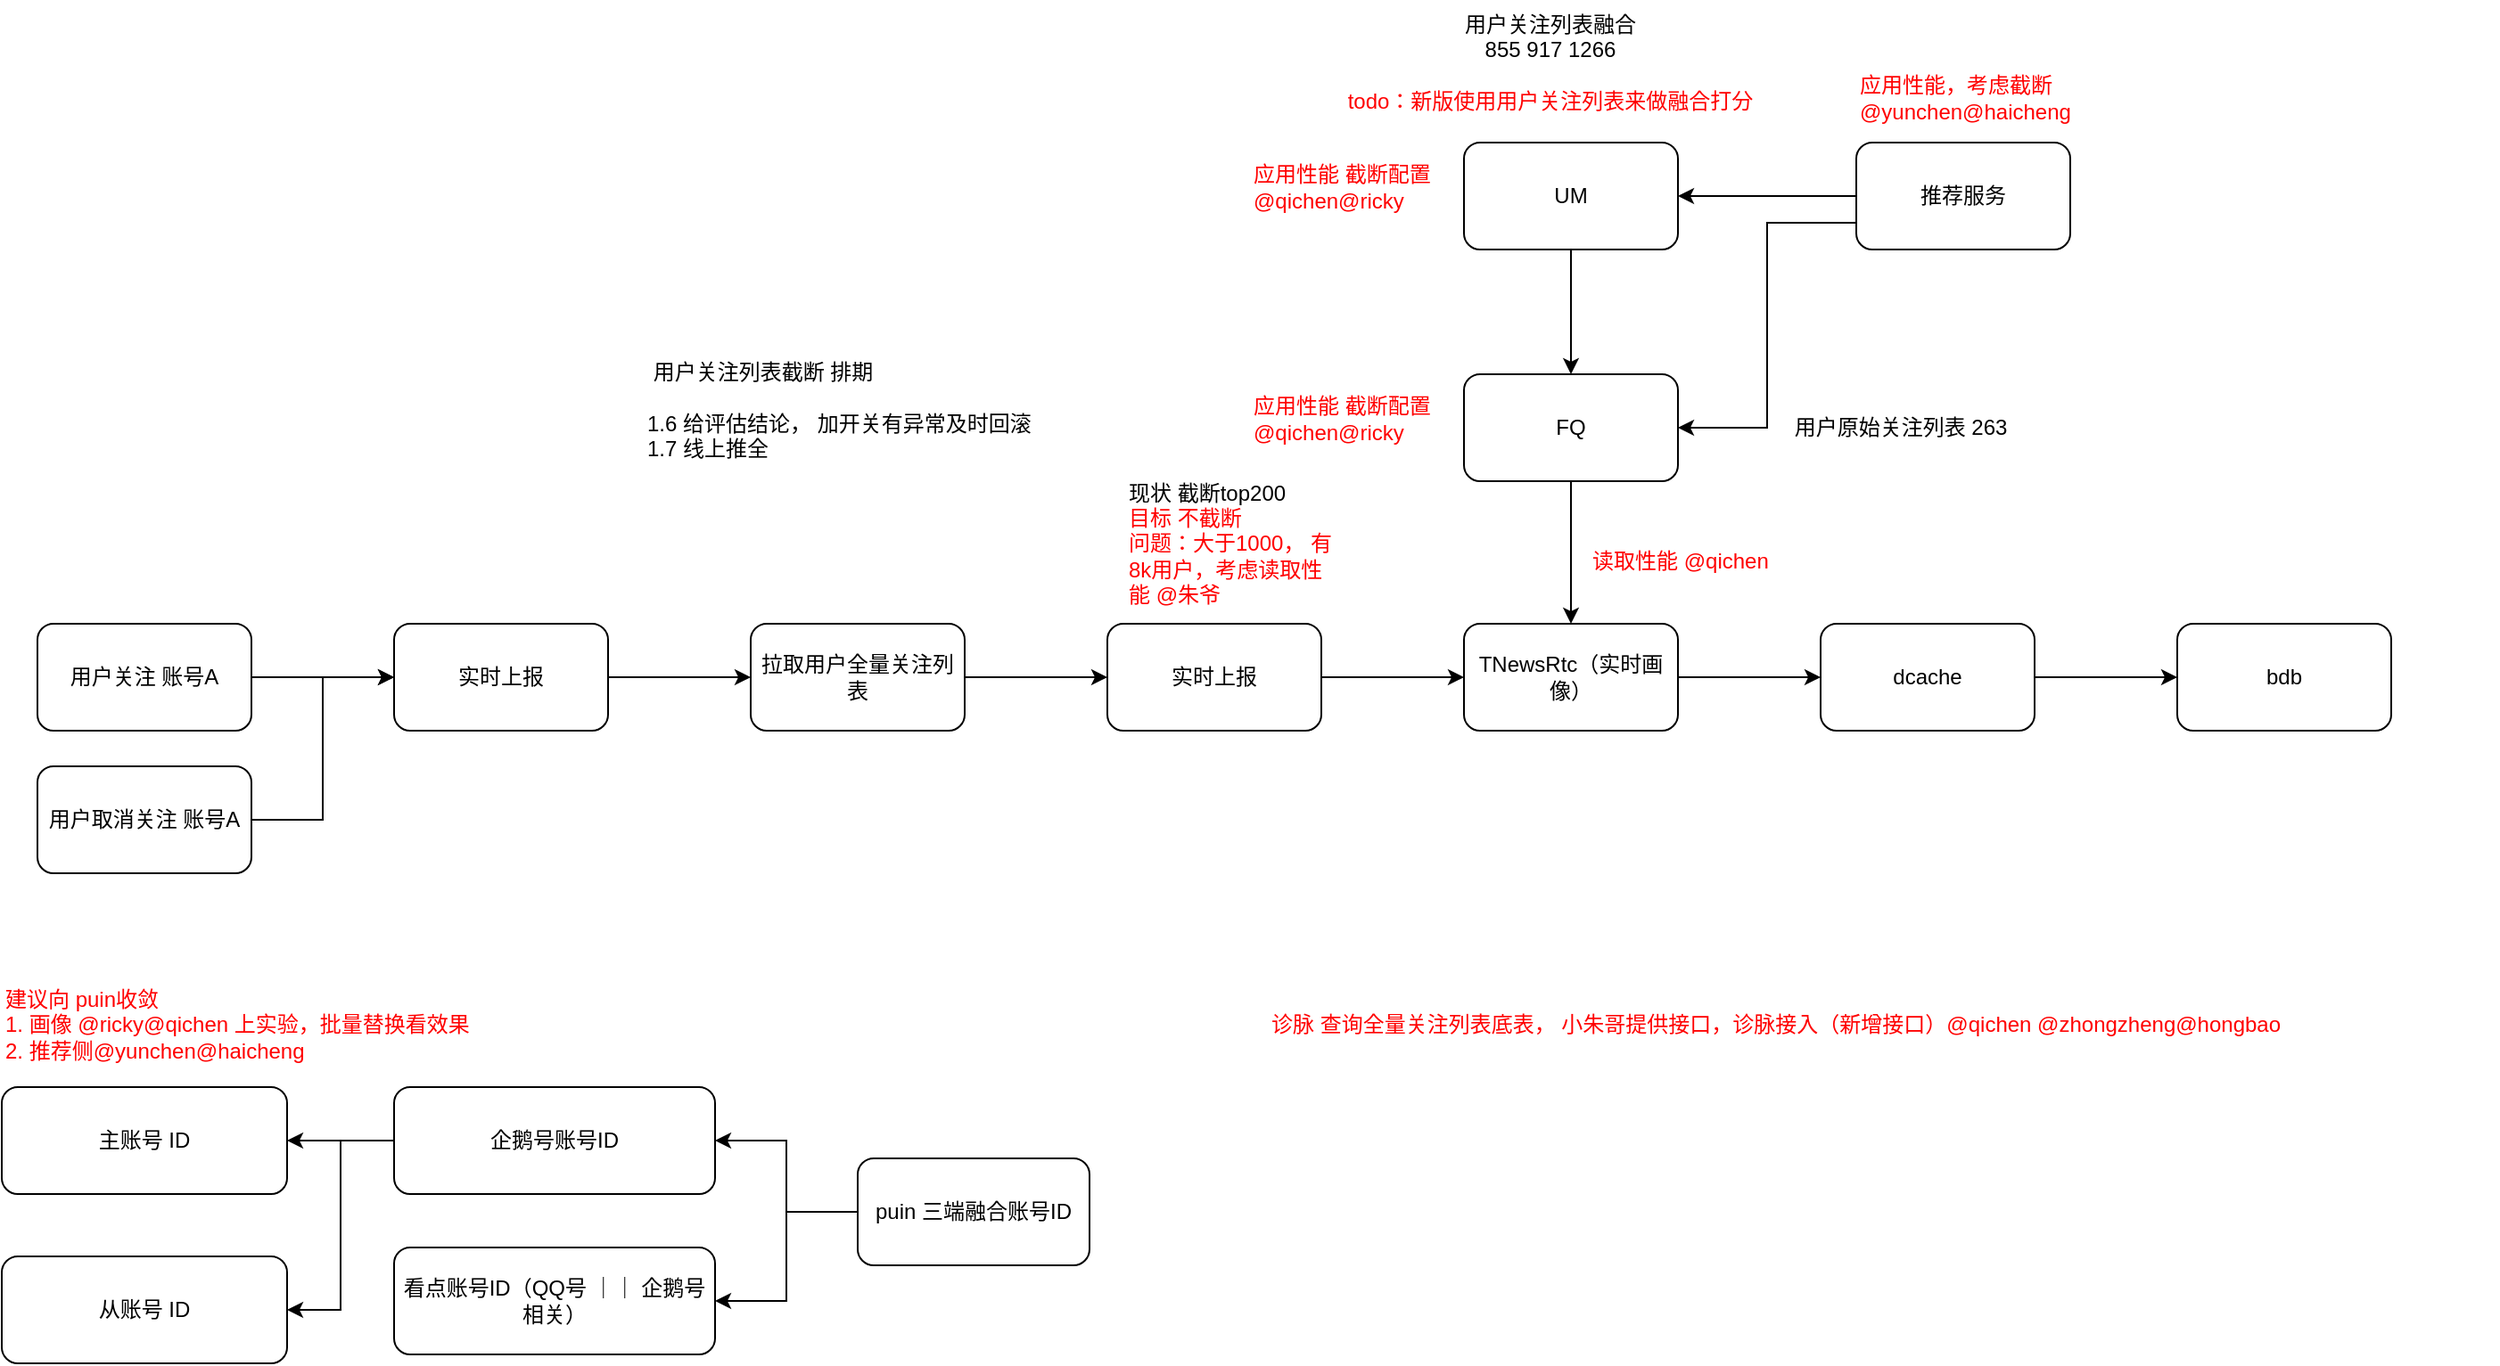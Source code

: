 <mxfile version="26.0.2">
  <diagram name="第 1 页" id="9ObKdgJYu0peYSJCS-nI">
    <mxGraphModel dx="2069" dy="1903" grid="1" gridSize="10" guides="1" tooltips="1" connect="1" arrows="1" fold="1" page="1" pageScale="1" pageWidth="827" pageHeight="1169" math="0" shadow="0">
      <root>
        <mxCell id="0" />
        <mxCell id="1" parent="0" />
        <mxCell id="NvDquahLOxgJOPCi-R8I-5" value="" style="edgeStyle=orthogonalEdgeStyle;rounded=0;orthogonalLoop=1;jettySize=auto;html=1;" edge="1" parent="1" source="NvDquahLOxgJOPCi-R8I-3" target="NvDquahLOxgJOPCi-R8I-4">
          <mxGeometry relative="1" as="geometry" />
        </mxCell>
        <mxCell id="NvDquahLOxgJOPCi-R8I-3" value="用户关注 账号A" style="rounded=1;whiteSpace=wrap;html=1;" vertex="1" parent="1">
          <mxGeometry x="-220" y="260" width="120" height="60" as="geometry" />
        </mxCell>
        <mxCell id="NvDquahLOxgJOPCi-R8I-7" value="" style="edgeStyle=orthogonalEdgeStyle;rounded=0;orthogonalLoop=1;jettySize=auto;html=1;" edge="1" parent="1" source="NvDquahLOxgJOPCi-R8I-4" target="NvDquahLOxgJOPCi-R8I-6">
          <mxGeometry relative="1" as="geometry" />
        </mxCell>
        <mxCell id="NvDquahLOxgJOPCi-R8I-4" value="实时上报" style="rounded=1;whiteSpace=wrap;html=1;" vertex="1" parent="1">
          <mxGeometry x="-20" y="260" width="120" height="60" as="geometry" />
        </mxCell>
        <mxCell id="NvDquahLOxgJOPCi-R8I-9" value="" style="edgeStyle=orthogonalEdgeStyle;rounded=0;orthogonalLoop=1;jettySize=auto;html=1;" edge="1" parent="1" source="NvDquahLOxgJOPCi-R8I-6" target="NvDquahLOxgJOPCi-R8I-8">
          <mxGeometry relative="1" as="geometry" />
        </mxCell>
        <mxCell id="NvDquahLOxgJOPCi-R8I-6" value="拉取用户全量关注列表" style="rounded=1;whiteSpace=wrap;html=1;" vertex="1" parent="1">
          <mxGeometry x="180" y="260" width="120" height="60" as="geometry" />
        </mxCell>
        <mxCell id="NvDquahLOxgJOPCi-R8I-11" value="" style="edgeStyle=orthogonalEdgeStyle;rounded=0;orthogonalLoop=1;jettySize=auto;html=1;" edge="1" parent="1" source="NvDquahLOxgJOPCi-R8I-8" target="NvDquahLOxgJOPCi-R8I-10">
          <mxGeometry relative="1" as="geometry" />
        </mxCell>
        <mxCell id="NvDquahLOxgJOPCi-R8I-8" value="实时上报" style="rounded=1;whiteSpace=wrap;html=1;" vertex="1" parent="1">
          <mxGeometry x="380" y="260" width="120" height="60" as="geometry" />
        </mxCell>
        <mxCell id="NvDquahLOxgJOPCi-R8I-15" value="" style="edgeStyle=orthogonalEdgeStyle;rounded=0;orthogonalLoop=1;jettySize=auto;html=1;" edge="1" parent="1" source="NvDquahLOxgJOPCi-R8I-10" target="NvDquahLOxgJOPCi-R8I-14">
          <mxGeometry relative="1" as="geometry" />
        </mxCell>
        <mxCell id="NvDquahLOxgJOPCi-R8I-10" value="TNewsRtc（实时画像）" style="rounded=1;whiteSpace=wrap;html=1;" vertex="1" parent="1">
          <mxGeometry x="580" y="260" width="120" height="60" as="geometry" />
        </mxCell>
        <mxCell id="NvDquahLOxgJOPCi-R8I-13" style="edgeStyle=orthogonalEdgeStyle;rounded=0;orthogonalLoop=1;jettySize=auto;html=1;exitX=1;exitY=0.5;exitDx=0;exitDy=0;entryX=0;entryY=0.5;entryDx=0;entryDy=0;" edge="1" parent="1" source="NvDquahLOxgJOPCi-R8I-12" target="NvDquahLOxgJOPCi-R8I-4">
          <mxGeometry relative="1" as="geometry" />
        </mxCell>
        <mxCell id="NvDquahLOxgJOPCi-R8I-12" value="用户取消关注 账号A" style="rounded=1;whiteSpace=wrap;html=1;" vertex="1" parent="1">
          <mxGeometry x="-220" y="340" width="120" height="60" as="geometry" />
        </mxCell>
        <mxCell id="NvDquahLOxgJOPCi-R8I-19" value="" style="edgeStyle=orthogonalEdgeStyle;rounded=0;orthogonalLoop=1;jettySize=auto;html=1;" edge="1" parent="1" source="NvDquahLOxgJOPCi-R8I-14" target="NvDquahLOxgJOPCi-R8I-18">
          <mxGeometry relative="1" as="geometry" />
        </mxCell>
        <mxCell id="NvDquahLOxgJOPCi-R8I-14" value="dcache" style="rounded=1;whiteSpace=wrap;html=1;" vertex="1" parent="1">
          <mxGeometry x="780" y="260" width="120" height="60" as="geometry" />
        </mxCell>
        <mxCell id="NvDquahLOxgJOPCi-R8I-20" value="" style="edgeStyle=orthogonalEdgeStyle;rounded=0;orthogonalLoop=1;jettySize=auto;html=1;" edge="1" parent="1" source="NvDquahLOxgJOPCi-R8I-16" target="NvDquahLOxgJOPCi-R8I-10">
          <mxGeometry relative="1" as="geometry" />
        </mxCell>
        <mxCell id="NvDquahLOxgJOPCi-R8I-16" value="FQ" style="rounded=1;whiteSpace=wrap;html=1;" vertex="1" parent="1">
          <mxGeometry x="580" y="120" width="120" height="60" as="geometry" />
        </mxCell>
        <mxCell id="NvDquahLOxgJOPCi-R8I-21" value="" style="edgeStyle=orthogonalEdgeStyle;rounded=0;orthogonalLoop=1;jettySize=auto;html=1;" edge="1" parent="1" source="NvDquahLOxgJOPCi-R8I-17" target="NvDquahLOxgJOPCi-R8I-16">
          <mxGeometry relative="1" as="geometry" />
        </mxCell>
        <mxCell id="NvDquahLOxgJOPCi-R8I-17" value="UM" style="rounded=1;whiteSpace=wrap;html=1;" vertex="1" parent="1">
          <mxGeometry x="580" y="-10" width="120" height="60" as="geometry" />
        </mxCell>
        <mxCell id="NvDquahLOxgJOPCi-R8I-18" value="bdb" style="rounded=1;whiteSpace=wrap;html=1;" vertex="1" parent="1">
          <mxGeometry x="980" y="260" width="120" height="60" as="geometry" />
        </mxCell>
        <mxCell id="NvDquahLOxgJOPCi-R8I-23" style="edgeStyle=orthogonalEdgeStyle;rounded=0;orthogonalLoop=1;jettySize=auto;html=1;exitX=0;exitY=0.5;exitDx=0;exitDy=0;entryX=1;entryY=0.5;entryDx=0;entryDy=0;" edge="1" parent="1" source="NvDquahLOxgJOPCi-R8I-22" target="NvDquahLOxgJOPCi-R8I-17">
          <mxGeometry relative="1" as="geometry" />
        </mxCell>
        <mxCell id="NvDquahLOxgJOPCi-R8I-24" style="edgeStyle=orthogonalEdgeStyle;rounded=0;orthogonalLoop=1;jettySize=auto;html=1;exitX=0;exitY=0.75;exitDx=0;exitDy=0;entryX=1;entryY=0.5;entryDx=0;entryDy=0;" edge="1" parent="1" source="NvDquahLOxgJOPCi-R8I-22" target="NvDquahLOxgJOPCi-R8I-16">
          <mxGeometry relative="1" as="geometry" />
        </mxCell>
        <mxCell id="NvDquahLOxgJOPCi-R8I-22" value="推荐服务" style="rounded=1;whiteSpace=wrap;html=1;" vertex="1" parent="1">
          <mxGeometry x="800" y="-10" width="120" height="60" as="geometry" />
        </mxCell>
        <mxCell id="NvDquahLOxgJOPCi-R8I-25" value="用户原始关注列表 263" style="text;html=1;align=center;verticalAlign=middle;whiteSpace=wrap;rounded=0;" vertex="1" parent="1">
          <mxGeometry x="750" y="135" width="150" height="30" as="geometry" />
        </mxCell>
        <mxCell id="NvDquahLOxgJOPCi-R8I-26" value="用户关注列表融合&lt;div&gt;855 917 1266&lt;/div&gt;&lt;div&gt;&lt;br&gt;&lt;/div&gt;&lt;div&gt;&lt;font style=&quot;color: rgb(255, 0, 0);&quot;&gt;t&lt;/font&gt;&lt;font style=&quot;color: rgb(255, 0, 0);&quot;&gt;odo：新版使用用户关注列表来做融合打分&lt;/font&gt;&lt;/div&gt;" style="text;html=1;align=center;verticalAlign=middle;whiteSpace=wrap;rounded=0;" vertex="1" parent="1">
          <mxGeometry x="500" y="-90" width="256.5" height="70" as="geometry" />
        </mxCell>
        <mxCell id="NvDquahLOxgJOPCi-R8I-29" value="&lt;div&gt;&lt;font style=&quot;color: rgb(255, 0, 0);&quot;&gt;&lt;span style=&quot;color: rgb(0, 0, 0); text-align: center;&quot;&gt;现状 截断top200&lt;/span&gt;&lt;br&gt;&lt;/font&gt;&lt;/div&gt;&lt;font style=&quot;color: rgb(255, 0, 0);&quot;&gt;目标 不截断&lt;/font&gt;&lt;div&gt;&lt;font style=&quot;color: rgb(255, 0, 0);&quot;&gt;问题：大于1000， 有8k用户，考虑读取性能 @朱爷&lt;/font&gt;&lt;/div&gt;" style="text;html=1;align=left;verticalAlign=middle;whiteSpace=wrap;rounded=0;" vertex="1" parent="1">
          <mxGeometry x="390" y="200" width="120" height="30" as="geometry" />
        </mxCell>
        <mxCell id="NvDquahLOxgJOPCi-R8I-30" value="&lt;font color=&quot;#ff0000&quot;&gt;读取性能 @qichen&lt;/font&gt;" style="text;html=1;align=left;verticalAlign=middle;whiteSpace=wrap;rounded=0;" vertex="1" parent="1">
          <mxGeometry x="650" y="210" width="120" height="30" as="geometry" />
        </mxCell>
        <mxCell id="NvDquahLOxgJOPCi-R8I-31" value="&lt;font color=&quot;#ff0000&quot;&gt;应用性能，考虑截断@yunchen@haicheng&lt;/font&gt;" style="text;html=1;align=left;verticalAlign=middle;whiteSpace=wrap;rounded=0;" vertex="1" parent="1">
          <mxGeometry x="800" y="-50" width="120" height="30" as="geometry" />
        </mxCell>
        <mxCell id="NvDquahLOxgJOPCi-R8I-32" value="&lt;font color=&quot;#ff0000&quot;&gt;应用性能 截断配置 @qichen@ricky&lt;/font&gt;" style="text;html=1;align=left;verticalAlign=middle;whiteSpace=wrap;rounded=0;" vertex="1" parent="1">
          <mxGeometry x="460" width="180" height="30" as="geometry" />
        </mxCell>
        <mxCell id="NvDquahLOxgJOPCi-R8I-33" value="&lt;div&gt;&amp;nbsp;用户关注列表截断 排期&lt;/div&gt;&lt;div style=&quot;&quot;&gt;&lt;br&gt;&lt;/div&gt;&lt;div style=&quot;&quot;&gt;1.6 给评估结论， 加开关有异常及时回滚&lt;/div&gt;&lt;div style=&quot;&quot;&gt;1.7 线上推全&lt;/div&gt;" style="text;html=1;align=left;verticalAlign=middle;whiteSpace=wrap;rounded=0;" vertex="1" parent="1">
          <mxGeometry x="120" y="80" width="250" height="120" as="geometry" />
        </mxCell>
        <mxCell id="NvDquahLOxgJOPCi-R8I-35" value="&lt;font color=&quot;#ff0000&quot;&gt;应用性能 截断配置 @qichen@ricky&lt;/font&gt;" style="text;html=1;align=left;verticalAlign=middle;whiteSpace=wrap;rounded=0;" vertex="1" parent="1">
          <mxGeometry x="460" y="130" width="180" height="30" as="geometry" />
        </mxCell>
        <mxCell id="NvDquahLOxgJOPCi-R8I-38" value="" style="edgeStyle=orthogonalEdgeStyle;rounded=0;orthogonalLoop=1;jettySize=auto;html=1;" edge="1" parent="1" source="NvDquahLOxgJOPCi-R8I-36" target="NvDquahLOxgJOPCi-R8I-37">
          <mxGeometry relative="1" as="geometry" />
        </mxCell>
        <mxCell id="NvDquahLOxgJOPCi-R8I-40" style="edgeStyle=orthogonalEdgeStyle;rounded=0;orthogonalLoop=1;jettySize=auto;html=1;exitX=0;exitY=0.5;exitDx=0;exitDy=0;entryX=1;entryY=0.5;entryDx=0;entryDy=0;" edge="1" parent="1" source="NvDquahLOxgJOPCi-R8I-36" target="NvDquahLOxgJOPCi-R8I-39">
          <mxGeometry relative="1" as="geometry" />
        </mxCell>
        <mxCell id="NvDquahLOxgJOPCi-R8I-36" value="puin 三端融合账号ID" style="rounded=1;whiteSpace=wrap;html=1;" vertex="1" parent="1">
          <mxGeometry x="240" y="560" width="130" height="60" as="geometry" />
        </mxCell>
        <mxCell id="NvDquahLOxgJOPCi-R8I-43" value="" style="edgeStyle=orthogonalEdgeStyle;rounded=0;orthogonalLoop=1;jettySize=auto;html=1;" edge="1" parent="1" source="NvDquahLOxgJOPCi-R8I-37" target="NvDquahLOxgJOPCi-R8I-42">
          <mxGeometry relative="1" as="geometry" />
        </mxCell>
        <mxCell id="NvDquahLOxgJOPCi-R8I-45" style="edgeStyle=orthogonalEdgeStyle;rounded=0;orthogonalLoop=1;jettySize=auto;html=1;exitX=0;exitY=0.5;exitDx=0;exitDy=0;entryX=1;entryY=0.5;entryDx=0;entryDy=0;" edge="1" parent="1" source="NvDquahLOxgJOPCi-R8I-37" target="NvDquahLOxgJOPCi-R8I-44">
          <mxGeometry relative="1" as="geometry" />
        </mxCell>
        <mxCell id="NvDquahLOxgJOPCi-R8I-37" value="企鹅号账号ID" style="rounded=1;whiteSpace=wrap;html=1;" vertex="1" parent="1">
          <mxGeometry x="-20" y="520" width="180" height="60" as="geometry" />
        </mxCell>
        <mxCell id="NvDquahLOxgJOPCi-R8I-39" value="看点账号ID（QQ号 ｜｜ 企鹅号相关）" style="rounded=1;whiteSpace=wrap;html=1;" vertex="1" parent="1">
          <mxGeometry x="-20" y="610" width="180" height="60" as="geometry" />
        </mxCell>
        <mxCell id="NvDquahLOxgJOPCi-R8I-42" value="主账号 ID" style="rounded=1;whiteSpace=wrap;html=1;" vertex="1" parent="1">
          <mxGeometry x="-240" y="520" width="160" height="60" as="geometry" />
        </mxCell>
        <mxCell id="NvDquahLOxgJOPCi-R8I-44" value="从账号 ID" style="rounded=1;whiteSpace=wrap;html=1;" vertex="1" parent="1">
          <mxGeometry x="-240" y="615" width="160" height="60" as="geometry" />
        </mxCell>
        <mxCell id="NvDquahLOxgJOPCi-R8I-46" value="&lt;font style=&quot;color: rgb(255, 0, 0);&quot;&gt;建议向 puin收敛&amp;nbsp;&amp;nbsp;&lt;/font&gt;&lt;div&gt;&lt;font style=&quot;color: rgb(255, 0, 0);&quot;&gt;1. 画像 @ricky@qichen 上实验，批量替换看效果&lt;/font&gt;&lt;/div&gt;&lt;div&gt;&lt;font style=&quot;color: rgb(255, 0, 0);&quot;&gt;2. 推荐侧@yunchen@haicheng&lt;/font&gt;&lt;/div&gt;" style="text;html=1;align=left;verticalAlign=middle;whiteSpace=wrap;rounded=0;" vertex="1" parent="1">
          <mxGeometry x="-240" y="440" width="310" height="90" as="geometry" />
        </mxCell>
        <mxCell id="NvDquahLOxgJOPCi-R8I-47" value="&lt;font color=&quot;#ff0000&quot;&gt;诊脉 查询全量关注列表底表， 小朱哥提供接口，诊脉接入（新增接口）@qichen @zhongzheng@hongbao&lt;/font&gt;" style="text;html=1;align=left;verticalAlign=middle;whiteSpace=wrap;rounded=0;" vertex="1" parent="1">
          <mxGeometry x="470" y="470" width="690" height="30" as="geometry" />
        </mxCell>
      </root>
    </mxGraphModel>
  </diagram>
</mxfile>

